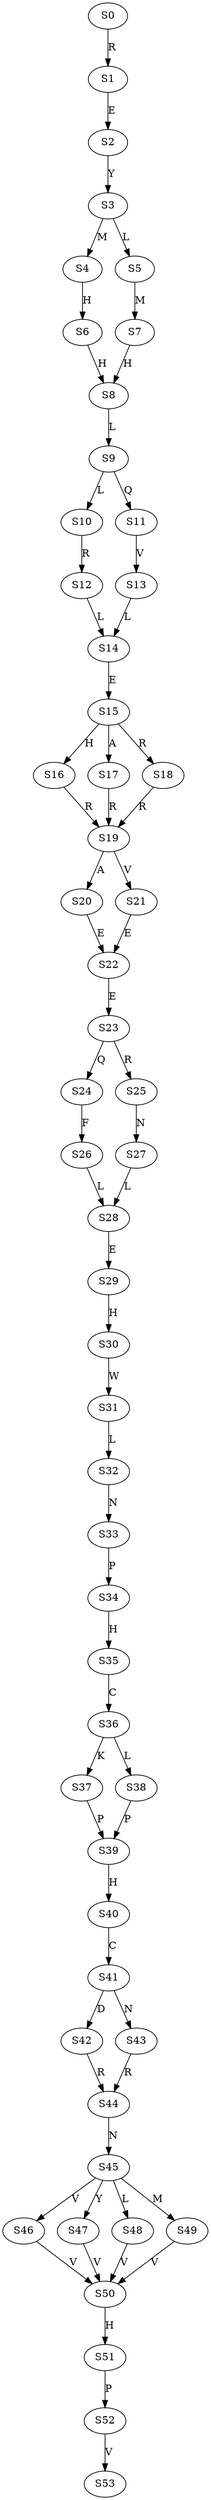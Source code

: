strict digraph  {
	S0 -> S1 [ label = R ];
	S1 -> S2 [ label = E ];
	S2 -> S3 [ label = Y ];
	S3 -> S4 [ label = M ];
	S3 -> S5 [ label = L ];
	S4 -> S6 [ label = H ];
	S5 -> S7 [ label = M ];
	S6 -> S8 [ label = H ];
	S7 -> S8 [ label = H ];
	S8 -> S9 [ label = L ];
	S9 -> S10 [ label = L ];
	S9 -> S11 [ label = Q ];
	S10 -> S12 [ label = R ];
	S11 -> S13 [ label = V ];
	S12 -> S14 [ label = L ];
	S13 -> S14 [ label = L ];
	S14 -> S15 [ label = E ];
	S15 -> S16 [ label = H ];
	S15 -> S17 [ label = A ];
	S15 -> S18 [ label = R ];
	S16 -> S19 [ label = R ];
	S17 -> S19 [ label = R ];
	S18 -> S19 [ label = R ];
	S19 -> S20 [ label = A ];
	S19 -> S21 [ label = V ];
	S20 -> S22 [ label = E ];
	S21 -> S22 [ label = E ];
	S22 -> S23 [ label = E ];
	S23 -> S24 [ label = Q ];
	S23 -> S25 [ label = R ];
	S24 -> S26 [ label = F ];
	S25 -> S27 [ label = N ];
	S26 -> S28 [ label = L ];
	S27 -> S28 [ label = L ];
	S28 -> S29 [ label = E ];
	S29 -> S30 [ label = H ];
	S30 -> S31 [ label = W ];
	S31 -> S32 [ label = L ];
	S32 -> S33 [ label = N ];
	S33 -> S34 [ label = P ];
	S34 -> S35 [ label = H ];
	S35 -> S36 [ label = C ];
	S36 -> S37 [ label = K ];
	S36 -> S38 [ label = L ];
	S37 -> S39 [ label = P ];
	S38 -> S39 [ label = P ];
	S39 -> S40 [ label = H ];
	S40 -> S41 [ label = C ];
	S41 -> S42 [ label = D ];
	S41 -> S43 [ label = N ];
	S42 -> S44 [ label = R ];
	S43 -> S44 [ label = R ];
	S44 -> S45 [ label = N ];
	S45 -> S46 [ label = V ];
	S45 -> S47 [ label = Y ];
	S45 -> S48 [ label = L ];
	S45 -> S49 [ label = M ];
	S46 -> S50 [ label = V ];
	S47 -> S50 [ label = V ];
	S48 -> S50 [ label = V ];
	S49 -> S50 [ label = V ];
	S50 -> S51 [ label = H ];
	S51 -> S52 [ label = P ];
	S52 -> S53 [ label = V ];
}
